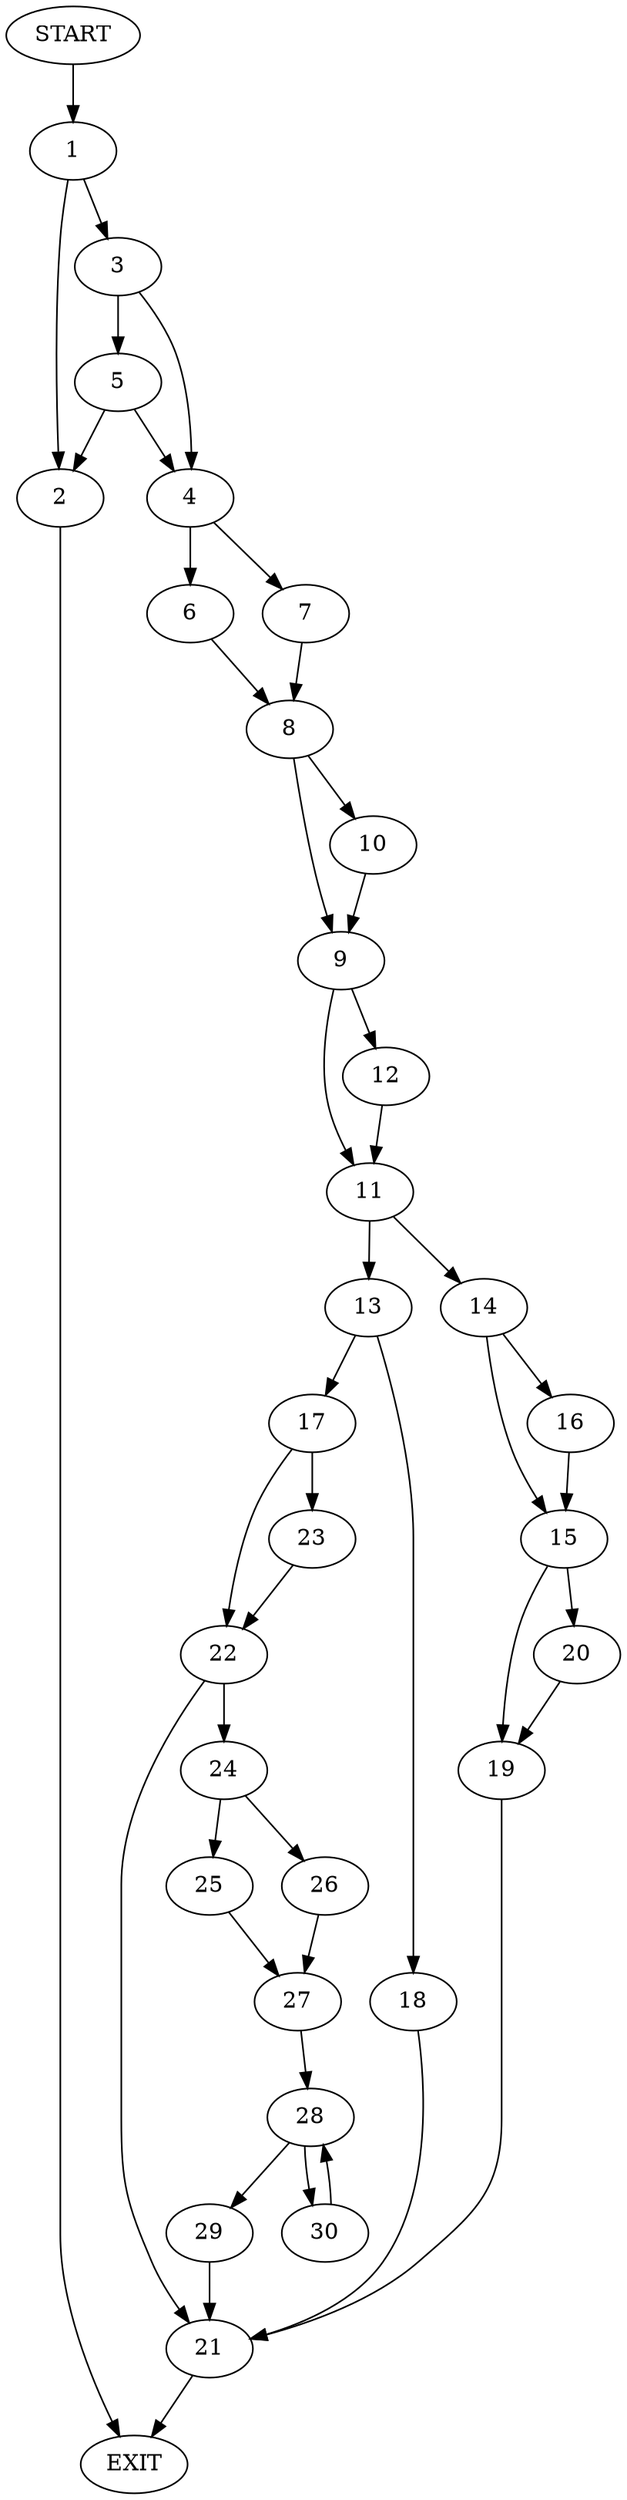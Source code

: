 digraph {
0 [label="START"]
31 [label="EXIT"]
0 -> 1
1 -> 2
1 -> 3
2 -> 31
3 -> 4
3 -> 5
5 -> 4
5 -> 2
4 -> 6
4 -> 7
6 -> 8
7 -> 8
8 -> 9
8 -> 10
10 -> 9
9 -> 11
9 -> 12
12 -> 11
11 -> 13
11 -> 14
14 -> 15
14 -> 16
13 -> 17
13 -> 18
15 -> 19
15 -> 20
16 -> 15
19 -> 21
20 -> 19
21 -> 31
17 -> 22
17 -> 23
18 -> 21
23 -> 22
22 -> 21
22 -> 24
24 -> 25
24 -> 26
26 -> 27
25 -> 27
27 -> 28
28 -> 29
28 -> 30
30 -> 28
29 -> 21
}
